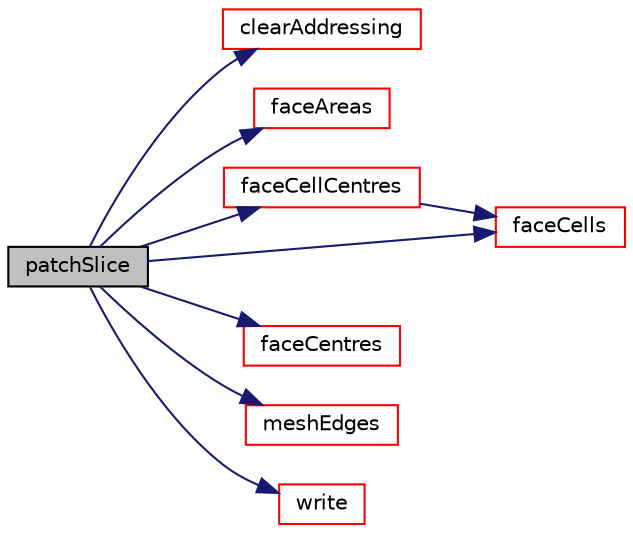 digraph "patchSlice"
{
  bgcolor="transparent";
  edge [fontname="Helvetica",fontsize="10",labelfontname="Helvetica",labelfontsize="10"];
  node [fontname="Helvetica",fontsize="10",shape=record];
  rankdir="LR";
  Node5203 [label="patchSlice",height=0.2,width=0.4,color="black", fillcolor="grey75", style="filled", fontcolor="black"];
  Node5203 -> Node5204 [color="midnightblue",fontsize="10",style="solid",fontname="Helvetica"];
  Node5204 [label="clearAddressing",height=0.2,width=0.4,color="red",URL="$a28633.html#aac1ee7169044dccb262b78097d6ab1a8",tooltip="Clear addressing. "];
  Node5203 -> Node5208 [color="midnightblue",fontsize="10",style="solid",fontname="Helvetica"];
  Node5208 [label="faceAreas",height=0.2,width=0.4,color="red",URL="$a28633.html#a129c714af51a28e963f5f445235715b9",tooltip="Return face normals. "];
  Node5203 -> Node5211 [color="midnightblue",fontsize="10",style="solid",fontname="Helvetica"];
  Node5211 [label="faceCellCentres",height=0.2,width=0.4,color="red",URL="$a28633.html#acca061594bb06f575376bf7c6e4ab70a",tooltip="Return face cell centres. "];
  Node5211 -> Node5349 [color="midnightblue",fontsize="10",style="solid",fontname="Helvetica"];
  Node5349 [label="faceCells",height=0.2,width=0.4,color="red",URL="$a28633.html#afbfac825732ef2770fff4261b4e930e9",tooltip="Return face-cell addressing. "];
  Node5203 -> Node5349 [color="midnightblue",fontsize="10",style="solid",fontname="Helvetica"];
  Node5203 -> Node5398 [color="midnightblue",fontsize="10",style="solid",fontname="Helvetica"];
  Node5398 [label="faceCentres",height=0.2,width=0.4,color="red",URL="$a28633.html#a7eedbc42527b683112bf222f221a714c",tooltip="Return face centres. "];
  Node5203 -> Node5399 [color="midnightblue",fontsize="10",style="solid",fontname="Helvetica"];
  Node5399 [label="meshEdges",height=0.2,width=0.4,color="red",URL="$a28633.html#afdf4c59abcf53eb2d39c9378a77551c3",tooltip="Return global edge index for local edges. "];
  Node5203 -> Node5402 [color="midnightblue",fontsize="10",style="solid",fontname="Helvetica"];
  Node5402 [label="write",height=0.2,width=0.4,color="red",URL="$a28633.html#a293fdfec8bdfbd5c3913ab4c9f3454ff",tooltip="Write the polyPatch data as a dictionary. "];
}
